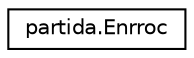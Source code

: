 digraph "Graphical Class Hierarchy"
{
 // LATEX_PDF_SIZE
  edge [fontname="Helvetica",fontsize="10",labelfontname="Helvetica",labelfontsize="10"];
  node [fontname="Helvetica",fontsize="10",shape=record];
  rankdir="LR";
  Node0 [label="partida.Enrroc",height=0.2,width=0.4,color="black", fillcolor="white", style="filled",URL="$classpartida_1_1_enrroc.html",tooltip="Objecte que guarda un tipus d'enrroc vàlid de la Partida."];
}
